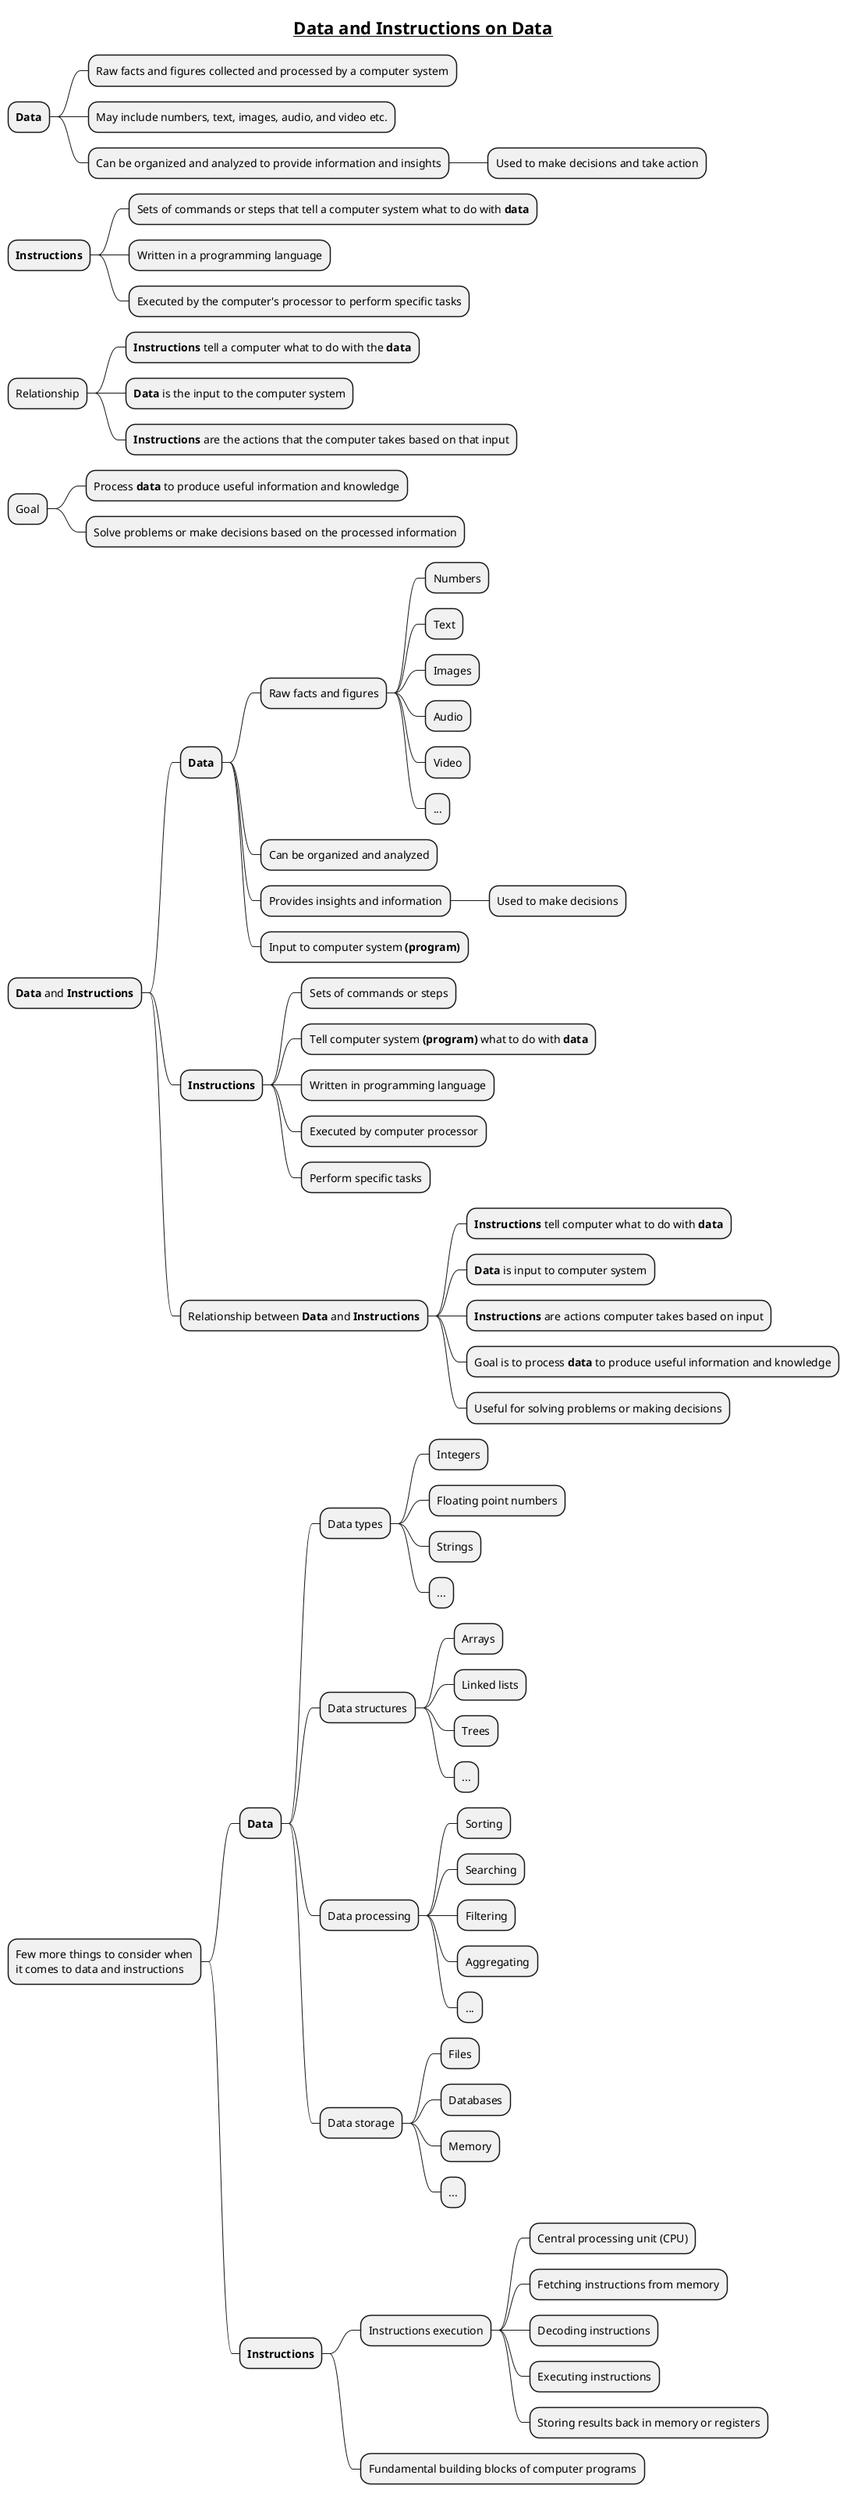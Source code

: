 @startmindmap
title = __Data and Instructions on Data__

* **Data**
** Raw facts and figures collected and processed by a computer system
** May include numbers, text, images, audio, and video etc.
** Can be organized and analyzed to provide information and insights
*** Used to make decisions and take action
* **Instructions**
** Sets of commands or steps that tell a computer system what to do with **data**
** Written in a programming language
** Executed by the computer's processor to perform specific tasks
* Relationship
** **Instructions** tell a computer what to do with the **data**
** **Data** is the input to the computer system
** **Instructions** are the actions that the computer takes based on that input
* Goal
** Process **data** to produce useful information and knowledge
** Solve problems or make decisions based on the processed information


* **Data** and **Instructions**
** **Data**
*** Raw facts and figures
**** Numbers
**** Text
**** Images
**** Audio
**** Video
**** ...
*** Can be organized and analyzed
*** Provides insights and information
**** Used to make decisions
*** Input to computer system **(program)**
** **Instructions**
*** Sets of commands or steps
*** Tell computer system **(program)** what to do with **data**
*** Written in programming language
*** Executed by computer processor
*** Perform specific tasks
** Relationship between **Data** and **Instructions**
*** **Instructions** tell computer what to do with **data**
*** **Data** is input to computer system
*** **Instructions** are actions computer takes based on input
*** Goal is to process **data** to produce useful information and knowledge
*** Useful for solving problems or making decisions

*:Few more things to consider when
it comes to data and instructions;

** **Data**
*** Data types
**** Integers
**** Floating point numbers
**** Strings
**** ...
*** Data structures
**** Arrays
**** Linked lists
**** Trees
**** ...

*** Data processing
**** Sorting
**** Searching
**** Filtering
**** Aggregating
**** ...

*** Data storage
**** Files
**** Databases
**** Memory
**** ...

** **Instructions**
*** Instructions execution
**** Central processing unit (CPU)
**** Fetching instructions from memory
**** Decoding instructions
**** Executing instructions
**** Storing results back in memory or registers

*** Fundamental building blocks of computer programs
@endmindmap
